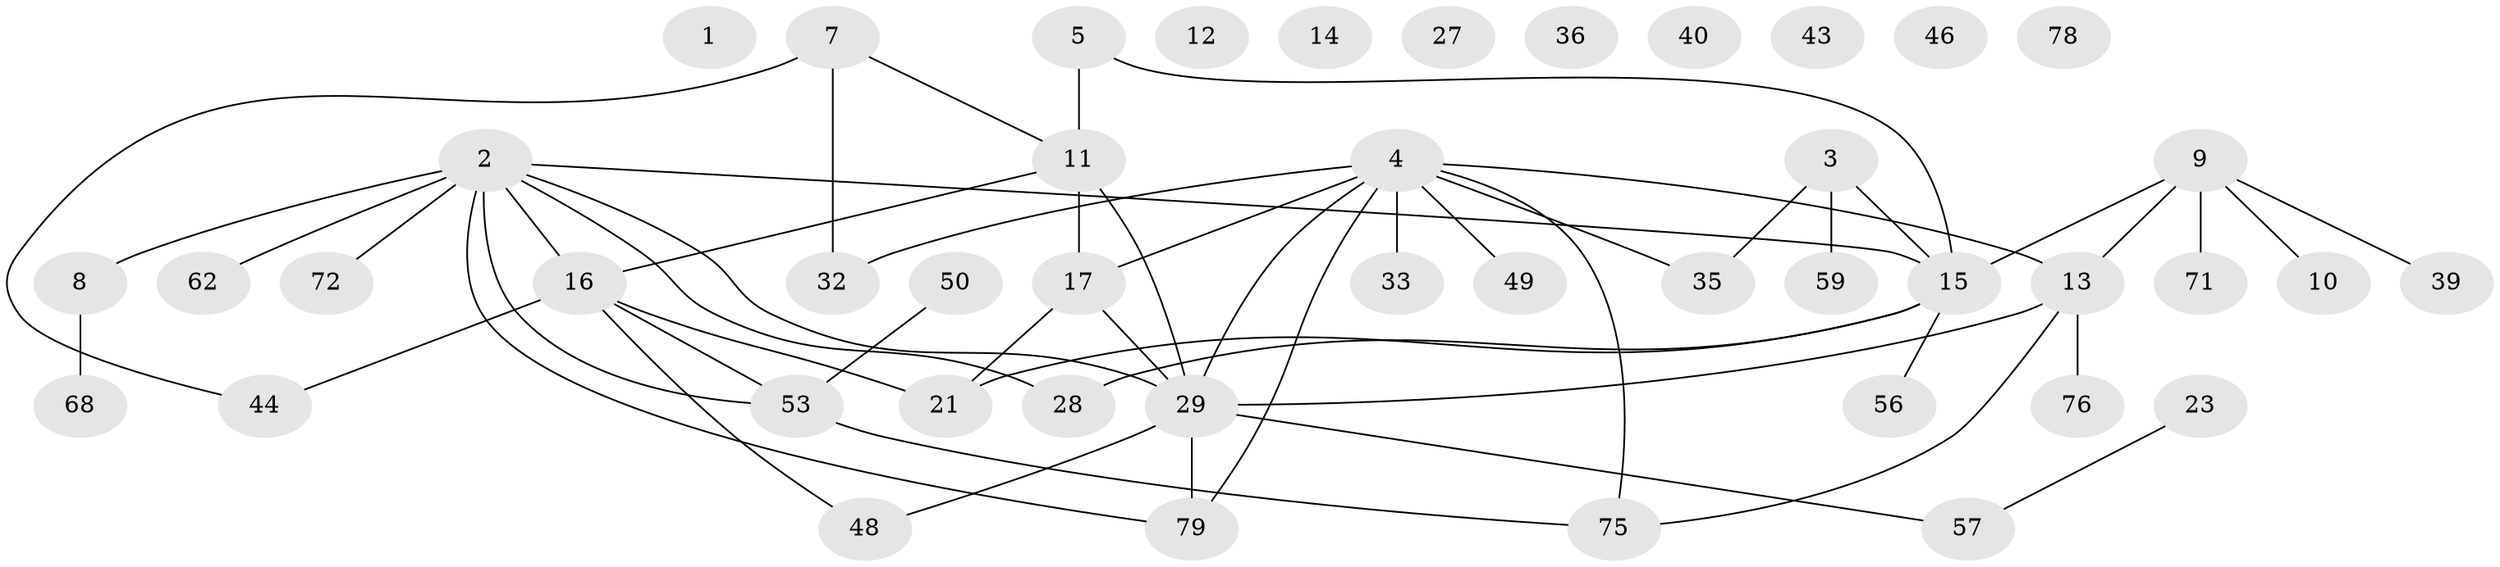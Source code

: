 // original degree distribution, {0: 0.0875, 2: 0.2125, 3: 0.2375, 4: 0.1, 1: 0.2875, 6: 0.025, 5: 0.05}
// Generated by graph-tools (version 1.1) at 2025/16/03/04/25 18:16:46]
// undirected, 45 vertices, 53 edges
graph export_dot {
graph [start="1"]
  node [color=gray90,style=filled];
  1;
  2 [super="+24+54"];
  3 [super="+6+22+47"];
  4 [super="+30+41+73+77"];
  5 [super="+19+20+66"];
  7 [super="+70"];
  8 [super="+25"];
  9 [super="+60"];
  10;
  11 [super="+18+38+74"];
  12;
  13 [super="+63+65"];
  14 [super="+37"];
  15 [super="+69"];
  16 [super="+34+45"];
  17 [super="+51+67"];
  21;
  23 [super="+26+55"];
  27;
  28;
  29 [super="+31+52+64"];
  32;
  33;
  35;
  36;
  39;
  40 [super="+42"];
  43;
  44;
  46;
  48 [super="+80"];
  49;
  50 [super="+61"];
  53 [super="+58"];
  56;
  57;
  59;
  62;
  68;
  71;
  72;
  75;
  76;
  78;
  79;
  2 -- 16;
  2 -- 72;
  2 -- 28;
  2 -- 62;
  2 -- 79;
  2 -- 8;
  2 -- 15;
  2 -- 29;
  2 -- 53;
  3 -- 35;
  3 -- 59;
  3 -- 15;
  4 -- 49;
  4 -- 75;
  4 -- 33;
  4 -- 32;
  4 -- 29;
  4 -- 79;
  4 -- 17;
  4 -- 35;
  4 -- 13;
  5 -- 15;
  5 -- 11 [weight=2];
  7 -- 32;
  7 -- 44;
  7 -- 11;
  8 -- 68;
  9 -- 71;
  9 -- 39;
  9 -- 10;
  9 -- 15;
  9 -- 13;
  11 -- 16;
  11 -- 17;
  11 -- 29;
  13 -- 76;
  13 -- 75;
  13 -- 29;
  15 -- 21;
  15 -- 56;
  15 -- 28;
  16 -- 21;
  16 -- 44;
  16 -- 48;
  16 -- 53;
  17 -- 21;
  17 -- 29;
  23 -- 57;
  29 -- 79;
  29 -- 57;
  29 -- 48;
  50 -- 53;
  53 -- 75;
}
